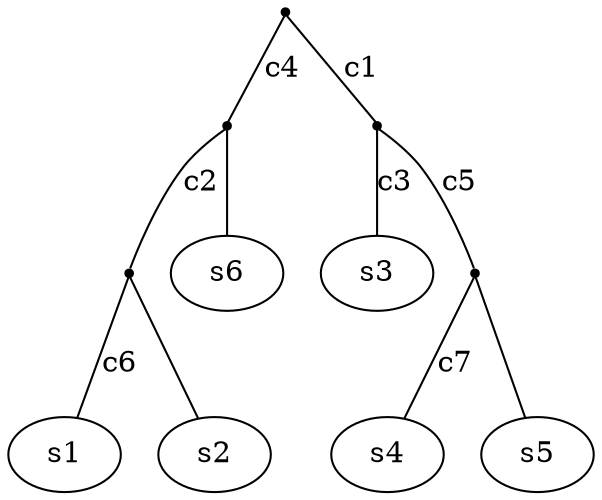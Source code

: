 digraph case_0 {
size="8,11";
node [shape=point];
edge [arrowhead=none];
1[shape=ellipse,label=s1];
2->1[label=c6];
3[shape=ellipse,label=s2];
2->3;
4->2[label=c2];
5[shape=ellipse,label=s6];
4->5;
6->4[label=c4];
7[shape=ellipse,label=s3];
8->7[label=c3];
9[shape=ellipse,label=s4];
10->9[label=c7];
11[shape=ellipse,label=s5];
10->11;
8->10[shape=ellipse,label=c5];
6->8[shape=ellipse,label=c1];
}
